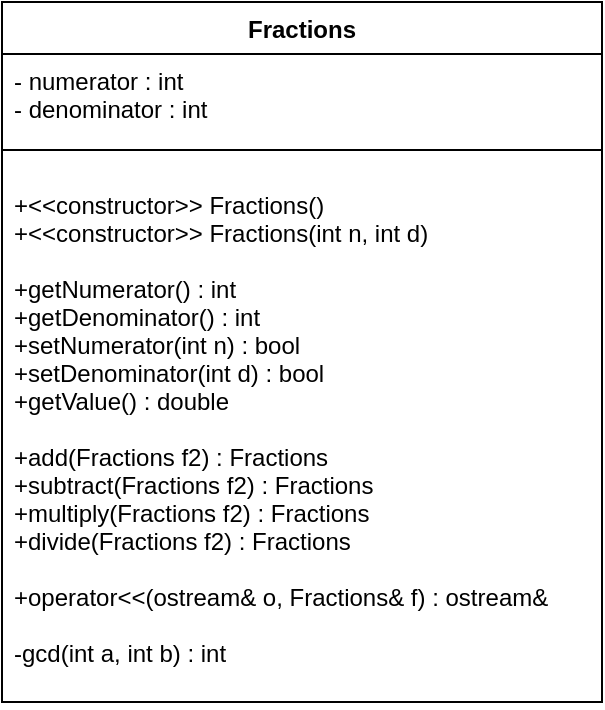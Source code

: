 <mxfile version="10.5.2"><diagram id="Dwdc7VkDqqZ643X839I5" name="Page-1"><mxGraphModel dx="1047" dy="748" grid="1" gridSize="10" guides="1" tooltips="1" connect="1" arrows="1" fold="1" page="1" pageScale="1" pageWidth="850" pageHeight="1100" math="0" shadow="0"><root><mxCell id="0"/><mxCell id="1" parent="0"/><mxCell id="N63WTTKOv-R4Dhgz870i-1" value="Fractions" style="swimlane;fontStyle=1;align=center;verticalAlign=top;childLayout=stackLayout;horizontal=1;startSize=26;horizontalStack=0;resizeParent=1;resizeParentMax=0;resizeLast=0;collapsible=1;marginBottom=0;" vertex="1" parent="1"><mxGeometry x="120" y="80" width="300" height="350" as="geometry"/></mxCell><mxCell id="N63WTTKOv-R4Dhgz870i-2" value="- numerator : int&#xA;- denominator : int&#xA;" style="text;strokeColor=none;fillColor=none;align=left;verticalAlign=top;spacingLeft=4;spacingRight=4;overflow=hidden;rotatable=0;points=[[0,0.5],[1,0.5]];portConstraint=eastwest;" vertex="1" parent="N63WTTKOv-R4Dhgz870i-1"><mxGeometry y="26" width="300" height="34" as="geometry"/></mxCell><mxCell id="N63WTTKOv-R4Dhgz870i-3" value="" style="line;strokeWidth=1;fillColor=none;align=left;verticalAlign=middle;spacingTop=-1;spacingLeft=3;spacingRight=3;rotatable=0;labelPosition=right;points=[];portConstraint=eastwest;" vertex="1" parent="N63WTTKOv-R4Dhgz870i-1"><mxGeometry y="60" width="300" height="28" as="geometry"/></mxCell><mxCell id="N63WTTKOv-R4Dhgz870i-4" value="+&lt;&lt;constructor&gt;&gt; Fractions()&#xA;+&lt;&lt;constructor&gt;&gt; Fractions(int n, int d)&#xA;&#xA;+getNumerator() : int&#xA;+getDenominator() : int&#xA;+setNumerator(int n) : bool&#xA;+setDenominator(int d) : bool&#xA;+getValue() : double&#xA;&#xA;+add(Fractions f2) : Fractions&#xA;+subtract(Fractions f2) : Fractions&#xA;+multiply(Fractions f2) : Fractions&#xA;+divide(Fractions f2) : Fractions&#xA;&#xA;+operator&lt;&lt;(ostream&amp; o, Fractions&amp; f) : ostream&amp;&#xA;&#xA;-gcd(int a, int b) : int&#xA;" style="text;strokeColor=none;fillColor=none;align=left;verticalAlign=top;spacingLeft=4;spacingRight=4;overflow=hidden;rotatable=0;points=[[0,0.5],[1,0.5]];portConstraint=eastwest;" vertex="1" parent="N63WTTKOv-R4Dhgz870i-1"><mxGeometry y="88" width="300" height="262" as="geometry"/></mxCell></root></mxGraphModel></diagram></mxfile>